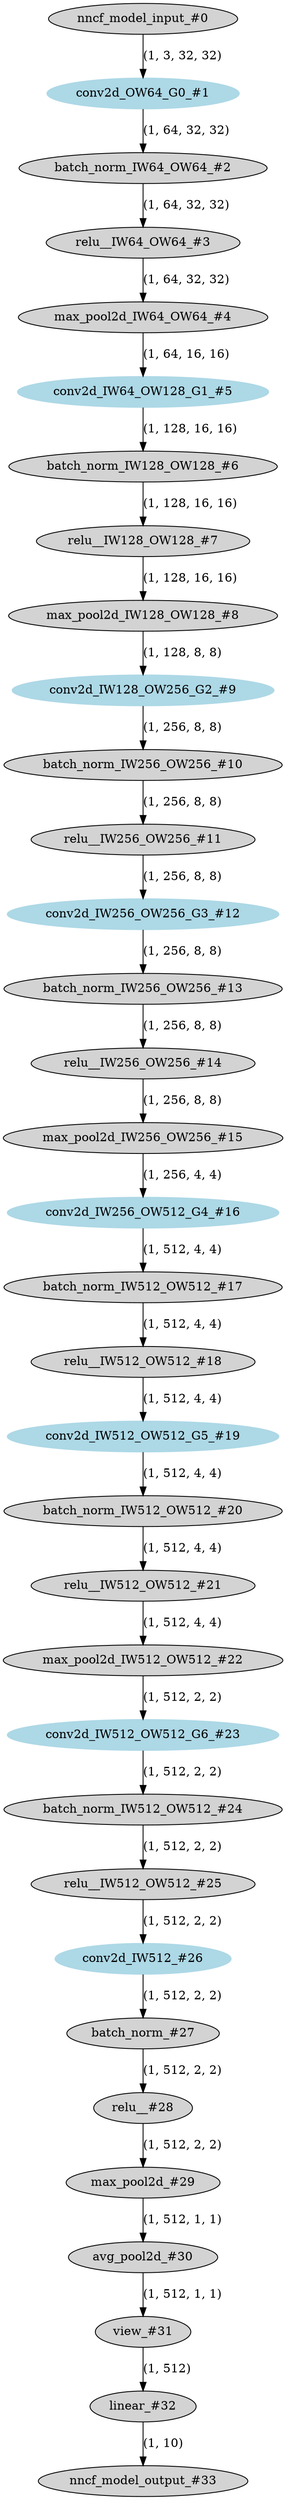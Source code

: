 strict digraph  {
"0 /nncf_model_input_0" [id=0, label="nncf_model_input_#0", style=filled, type=nncf_model_input];
"1 VGG/Sequential[features]/NNCFConv2d[0]/conv2d_0" [color=lightblue, id=1, label="conv2d_OW64_G0_#1", style=filled, type=conv2d];
"2 VGG/Sequential[features]/NNCFBatchNorm[1]/batch_norm_0" [id=2, label="batch_norm_IW64_OW64_#2", style=filled, type=batch_norm];
"3 VGG/Sequential[features]/ReLU[2]/relu__0" [id=3, label="relu__IW64_OW64_#3", style=filled, type=relu_];
"4 VGG/Sequential[features]/MaxPool2d[3]/max_pool2d_0" [id=4, label="max_pool2d_IW64_OW64_#4", style=filled, type=max_pool2d];
"5 VGG/Sequential[features]/NNCFConv2d[4]/conv2d_0" [color=lightblue, id=5, label="conv2d_IW64_OW128_G1_#5", style=filled, type=conv2d];
"6 VGG/Sequential[features]/NNCFBatchNorm[5]/batch_norm_0" [id=6, label="batch_norm_IW128_OW128_#6", style=filled, type=batch_norm];
"7 VGG/Sequential[features]/ReLU[6]/relu__0" [id=7, label="relu__IW128_OW128_#7", style=filled, type=relu_];
"8 VGG/Sequential[features]/MaxPool2d[7]/max_pool2d_0" [id=8, label="max_pool2d_IW128_OW128_#8", style=filled, type=max_pool2d];
"9 VGG/Sequential[features]/NNCFConv2d[8]/conv2d_0" [color=lightblue, id=9, label="conv2d_IW128_OW256_G2_#9", style=filled, type=conv2d];
"10 VGG/Sequential[features]/NNCFBatchNorm[9]/batch_norm_0" [id=10, label="batch_norm_IW256_OW256_#10", style=filled, type=batch_norm];
"11 VGG/Sequential[features]/ReLU[10]/relu__0" [id=11, label="relu__IW256_OW256_#11", style=filled, type=relu_];
"12 VGG/Sequential[features]/NNCFConv2d[11]/conv2d_0" [color=lightblue, id=12, label="conv2d_IW256_OW256_G3_#12", style=filled, type=conv2d];
"13 VGG/Sequential[features]/NNCFBatchNorm[12]/batch_norm_0" [id=13, label="batch_norm_IW256_OW256_#13", style=filled, type=batch_norm];
"14 VGG/Sequential[features]/ReLU[13]/relu__0" [id=14, label="relu__IW256_OW256_#14", style=filled, type=relu_];
"15 VGG/Sequential[features]/MaxPool2d[14]/max_pool2d_0" [id=15, label="max_pool2d_IW256_OW256_#15", style=filled, type=max_pool2d];
"16 VGG/Sequential[features]/NNCFConv2d[15]/conv2d_0" [color=lightblue, id=16, label="conv2d_IW256_OW512_G4_#16", style=filled, type=conv2d];
"17 VGG/Sequential[features]/NNCFBatchNorm[16]/batch_norm_0" [id=17, label="batch_norm_IW512_OW512_#17", style=filled, type=batch_norm];
"18 VGG/Sequential[features]/ReLU[17]/relu__0" [id=18, label="relu__IW512_OW512_#18", style=filled, type=relu_];
"19 VGG/Sequential[features]/NNCFConv2d[18]/conv2d_0" [color=lightblue, id=19, label="conv2d_IW512_OW512_G5_#19", style=filled, type=conv2d];
"20 VGG/Sequential[features]/NNCFBatchNorm[19]/batch_norm_0" [id=20, label="batch_norm_IW512_OW512_#20", style=filled, type=batch_norm];
"21 VGG/Sequential[features]/ReLU[20]/relu__0" [id=21, label="relu__IW512_OW512_#21", style=filled, type=relu_];
"22 VGG/Sequential[features]/MaxPool2d[21]/max_pool2d_0" [id=22, label="max_pool2d_IW512_OW512_#22", style=filled, type=max_pool2d];
"23 VGG/Sequential[features]/NNCFConv2d[22]/conv2d_0" [color=lightblue, id=23, label="conv2d_IW512_OW512_G6_#23", style=filled, type=conv2d];
"24 VGG/Sequential[features]/NNCFBatchNorm[23]/batch_norm_0" [id=24, label="batch_norm_IW512_OW512_#24", style=filled, type=batch_norm];
"25 VGG/Sequential[features]/ReLU[24]/relu__0" [id=25, label="relu__IW512_OW512_#25", style=filled, type=relu_];
"26 VGG/Sequential[features]/NNCFConv2d[25]/conv2d_0" [color=lightblue, id=26, label="conv2d_IW512_#26", style=filled, type=conv2d];
"27 VGG/Sequential[features]/NNCFBatchNorm[26]/batch_norm_0" [id=27, label="batch_norm_#27", style=filled, type=batch_norm];
"28 VGG/Sequential[features]/ReLU[27]/relu__0" [id=28, label="relu__#28", style=filled, type=relu_];
"29 VGG/Sequential[features]/MaxPool2d[28]/max_pool2d_0" [id=29, label="max_pool2d_#29", style=filled, type=max_pool2d];
"30 VGG/Sequential[features]/AvgPool2d[29]/avg_pool2d_0" [id=30, label="avg_pool2d_#30", style=filled, type=avg_pool2d];
"31 VGG/view_0" [id=31, label="view_#31", style=filled, type=view];
"32 VGG/NNCFLinear[classifier]/linear_0" [id=32, label="linear_#32", style=filled, type=linear];
"33 /nncf_model_output_0" [id=33, label="nncf_model_output_#33", style=filled, type=nncf_model_output];
"0 /nncf_model_input_0" -> "1 VGG/Sequential[features]/NNCFConv2d[0]/conv2d_0"  [label="(1, 3, 32, 32)", style=solid];
"1 VGG/Sequential[features]/NNCFConv2d[0]/conv2d_0" -> "2 VGG/Sequential[features]/NNCFBatchNorm[1]/batch_norm_0"  [label="(1, 64, 32, 32)", style=solid];
"2 VGG/Sequential[features]/NNCFBatchNorm[1]/batch_norm_0" -> "3 VGG/Sequential[features]/ReLU[2]/relu__0"  [label="(1, 64, 32, 32)", style=solid];
"3 VGG/Sequential[features]/ReLU[2]/relu__0" -> "4 VGG/Sequential[features]/MaxPool2d[3]/max_pool2d_0"  [label="(1, 64, 32, 32)", style=solid];
"4 VGG/Sequential[features]/MaxPool2d[3]/max_pool2d_0" -> "5 VGG/Sequential[features]/NNCFConv2d[4]/conv2d_0"  [label="(1, 64, 16, 16)", style=solid];
"5 VGG/Sequential[features]/NNCFConv2d[4]/conv2d_0" -> "6 VGG/Sequential[features]/NNCFBatchNorm[5]/batch_norm_0"  [label="(1, 128, 16, 16)", style=solid];
"6 VGG/Sequential[features]/NNCFBatchNorm[5]/batch_norm_0" -> "7 VGG/Sequential[features]/ReLU[6]/relu__0"  [label="(1, 128, 16, 16)", style=solid];
"7 VGG/Sequential[features]/ReLU[6]/relu__0" -> "8 VGG/Sequential[features]/MaxPool2d[7]/max_pool2d_0"  [label="(1, 128, 16, 16)", style=solid];
"8 VGG/Sequential[features]/MaxPool2d[7]/max_pool2d_0" -> "9 VGG/Sequential[features]/NNCFConv2d[8]/conv2d_0"  [label="(1, 128, 8, 8)", style=solid];
"9 VGG/Sequential[features]/NNCFConv2d[8]/conv2d_0" -> "10 VGG/Sequential[features]/NNCFBatchNorm[9]/batch_norm_0"  [label="(1, 256, 8, 8)", style=solid];
"10 VGG/Sequential[features]/NNCFBatchNorm[9]/batch_norm_0" -> "11 VGG/Sequential[features]/ReLU[10]/relu__0"  [label="(1, 256, 8, 8)", style=solid];
"11 VGG/Sequential[features]/ReLU[10]/relu__0" -> "12 VGG/Sequential[features]/NNCFConv2d[11]/conv2d_0"  [label="(1, 256, 8, 8)", style=solid];
"12 VGG/Sequential[features]/NNCFConv2d[11]/conv2d_0" -> "13 VGG/Sequential[features]/NNCFBatchNorm[12]/batch_norm_0"  [label="(1, 256, 8, 8)", style=solid];
"13 VGG/Sequential[features]/NNCFBatchNorm[12]/batch_norm_0" -> "14 VGG/Sequential[features]/ReLU[13]/relu__0"  [label="(1, 256, 8, 8)", style=solid];
"14 VGG/Sequential[features]/ReLU[13]/relu__0" -> "15 VGG/Sequential[features]/MaxPool2d[14]/max_pool2d_0"  [label="(1, 256, 8, 8)", style=solid];
"15 VGG/Sequential[features]/MaxPool2d[14]/max_pool2d_0" -> "16 VGG/Sequential[features]/NNCFConv2d[15]/conv2d_0"  [label="(1, 256, 4, 4)", style=solid];
"16 VGG/Sequential[features]/NNCFConv2d[15]/conv2d_0" -> "17 VGG/Sequential[features]/NNCFBatchNorm[16]/batch_norm_0"  [label="(1, 512, 4, 4)", style=solid];
"17 VGG/Sequential[features]/NNCFBatchNorm[16]/batch_norm_0" -> "18 VGG/Sequential[features]/ReLU[17]/relu__0"  [label="(1, 512, 4, 4)", style=solid];
"18 VGG/Sequential[features]/ReLU[17]/relu__0" -> "19 VGG/Sequential[features]/NNCFConv2d[18]/conv2d_0"  [label="(1, 512, 4, 4)", style=solid];
"19 VGG/Sequential[features]/NNCFConv2d[18]/conv2d_0" -> "20 VGG/Sequential[features]/NNCFBatchNorm[19]/batch_norm_0"  [label="(1, 512, 4, 4)", style=solid];
"20 VGG/Sequential[features]/NNCFBatchNorm[19]/batch_norm_0" -> "21 VGG/Sequential[features]/ReLU[20]/relu__0"  [label="(1, 512, 4, 4)", style=solid];
"21 VGG/Sequential[features]/ReLU[20]/relu__0" -> "22 VGG/Sequential[features]/MaxPool2d[21]/max_pool2d_0"  [label="(1, 512, 4, 4)", style=solid];
"22 VGG/Sequential[features]/MaxPool2d[21]/max_pool2d_0" -> "23 VGG/Sequential[features]/NNCFConv2d[22]/conv2d_0"  [label="(1, 512, 2, 2)", style=solid];
"23 VGG/Sequential[features]/NNCFConv2d[22]/conv2d_0" -> "24 VGG/Sequential[features]/NNCFBatchNorm[23]/batch_norm_0"  [label="(1, 512, 2, 2)", style=solid];
"24 VGG/Sequential[features]/NNCFBatchNorm[23]/batch_norm_0" -> "25 VGG/Sequential[features]/ReLU[24]/relu__0"  [label="(1, 512, 2, 2)", style=solid];
"25 VGG/Sequential[features]/ReLU[24]/relu__0" -> "26 VGG/Sequential[features]/NNCFConv2d[25]/conv2d_0"  [label="(1, 512, 2, 2)", style=solid];
"26 VGG/Sequential[features]/NNCFConv2d[25]/conv2d_0" -> "27 VGG/Sequential[features]/NNCFBatchNorm[26]/batch_norm_0"  [label="(1, 512, 2, 2)", style=solid];
"27 VGG/Sequential[features]/NNCFBatchNorm[26]/batch_norm_0" -> "28 VGG/Sequential[features]/ReLU[27]/relu__0"  [label="(1, 512, 2, 2)", style=solid];
"28 VGG/Sequential[features]/ReLU[27]/relu__0" -> "29 VGG/Sequential[features]/MaxPool2d[28]/max_pool2d_0"  [label="(1, 512, 2, 2)", style=solid];
"29 VGG/Sequential[features]/MaxPool2d[28]/max_pool2d_0" -> "30 VGG/Sequential[features]/AvgPool2d[29]/avg_pool2d_0"  [label="(1, 512, 1, 1)", style=solid];
"30 VGG/Sequential[features]/AvgPool2d[29]/avg_pool2d_0" -> "31 VGG/view_0"  [label="(1, 512, 1, 1)", style=solid];
"31 VGG/view_0" -> "32 VGG/NNCFLinear[classifier]/linear_0"  [label="(1, 512)", style=solid];
"32 VGG/NNCFLinear[classifier]/linear_0" -> "33 /nncf_model_output_0"  [label="(1, 10)", style=solid];
}
